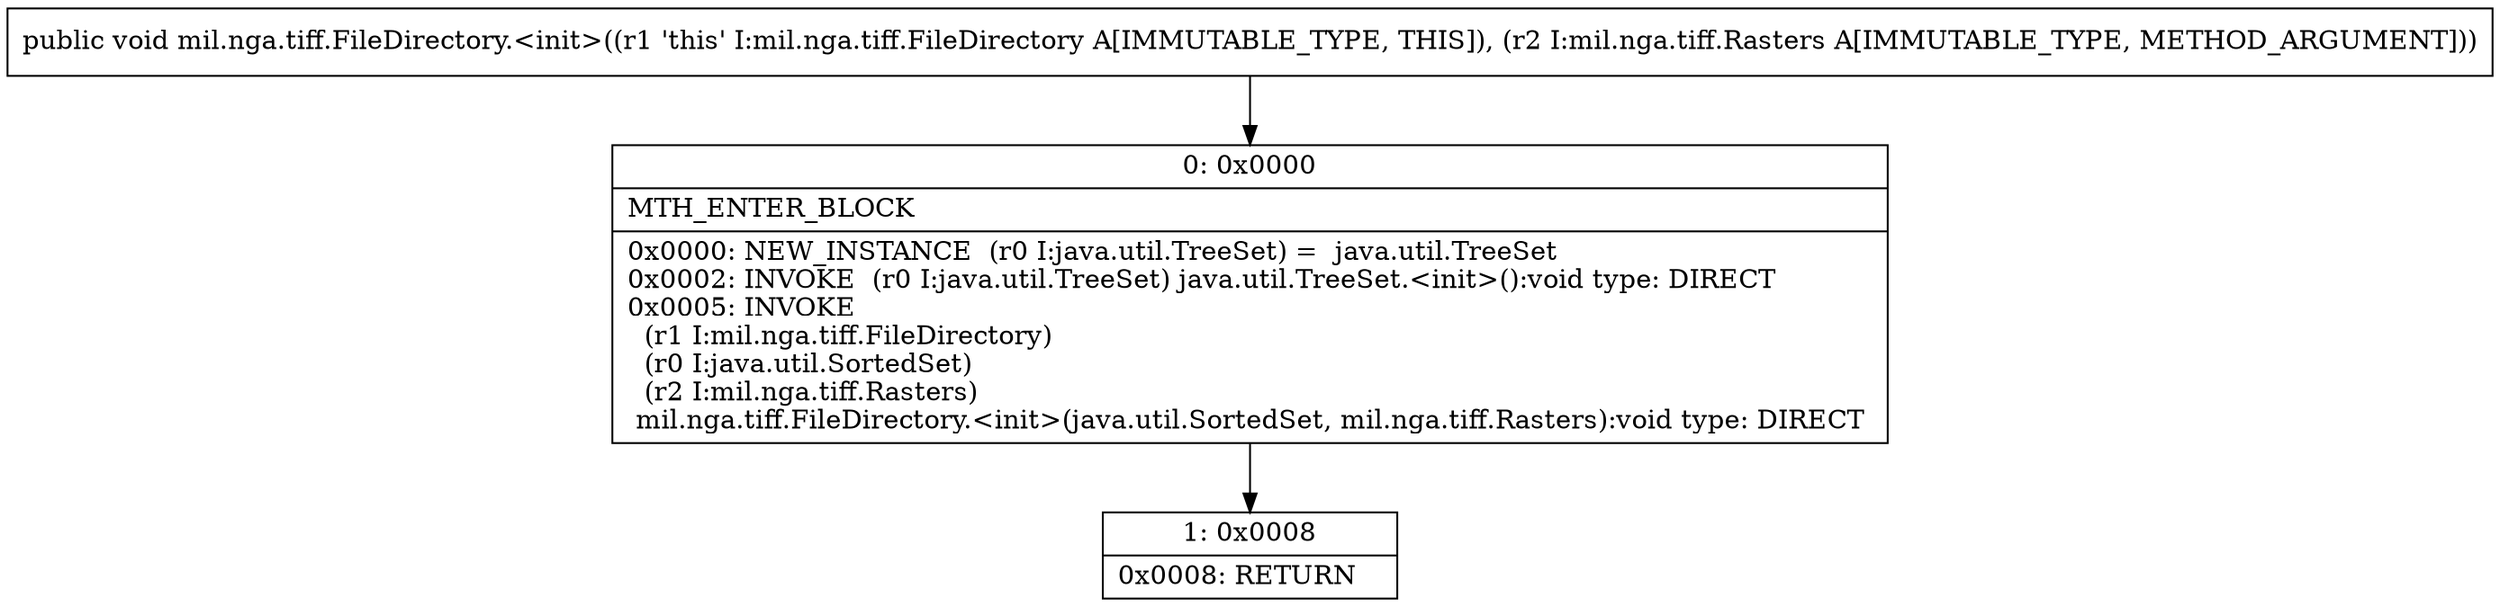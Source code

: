 digraph "CFG formil.nga.tiff.FileDirectory.\<init\>(Lmil\/nga\/tiff\/Rasters;)V" {
Node_0 [shape=record,label="{0\:\ 0x0000|MTH_ENTER_BLOCK\l|0x0000: NEW_INSTANCE  (r0 I:java.util.TreeSet) =  java.util.TreeSet \l0x0002: INVOKE  (r0 I:java.util.TreeSet) java.util.TreeSet.\<init\>():void type: DIRECT \l0x0005: INVOKE  \l  (r1 I:mil.nga.tiff.FileDirectory)\l  (r0 I:java.util.SortedSet)\l  (r2 I:mil.nga.tiff.Rasters)\l mil.nga.tiff.FileDirectory.\<init\>(java.util.SortedSet, mil.nga.tiff.Rasters):void type: DIRECT \l}"];
Node_1 [shape=record,label="{1\:\ 0x0008|0x0008: RETURN   \l}"];
MethodNode[shape=record,label="{public void mil.nga.tiff.FileDirectory.\<init\>((r1 'this' I:mil.nga.tiff.FileDirectory A[IMMUTABLE_TYPE, THIS]), (r2 I:mil.nga.tiff.Rasters A[IMMUTABLE_TYPE, METHOD_ARGUMENT])) }"];
MethodNode -> Node_0;
Node_0 -> Node_1;
}

